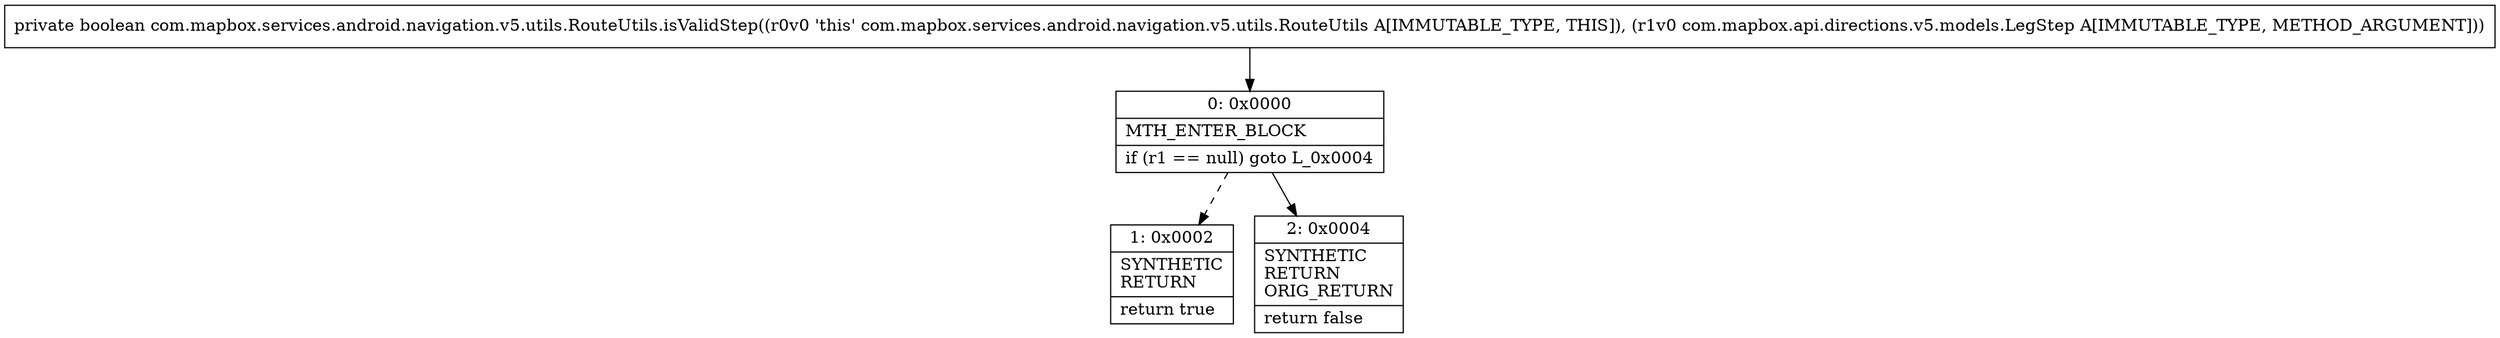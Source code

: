 digraph "CFG forcom.mapbox.services.android.navigation.v5.utils.RouteUtils.isValidStep(Lcom\/mapbox\/api\/directions\/v5\/models\/LegStep;)Z" {
Node_0 [shape=record,label="{0\:\ 0x0000|MTH_ENTER_BLOCK\l|if (r1 == null) goto L_0x0004\l}"];
Node_1 [shape=record,label="{1\:\ 0x0002|SYNTHETIC\lRETURN\l|return true\l}"];
Node_2 [shape=record,label="{2\:\ 0x0004|SYNTHETIC\lRETURN\lORIG_RETURN\l|return false\l}"];
MethodNode[shape=record,label="{private boolean com.mapbox.services.android.navigation.v5.utils.RouteUtils.isValidStep((r0v0 'this' com.mapbox.services.android.navigation.v5.utils.RouteUtils A[IMMUTABLE_TYPE, THIS]), (r1v0 com.mapbox.api.directions.v5.models.LegStep A[IMMUTABLE_TYPE, METHOD_ARGUMENT])) }"];
MethodNode -> Node_0;
Node_0 -> Node_1[style=dashed];
Node_0 -> Node_2;
}

